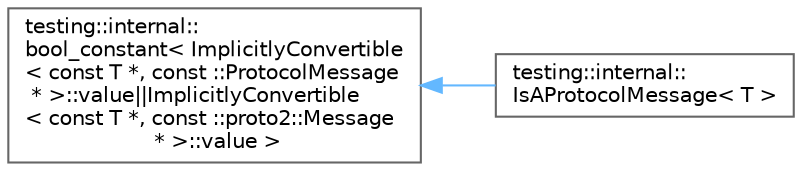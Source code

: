 digraph "Gráfico de jerarquía de clases"
{
 // LATEX_PDF_SIZE
  bgcolor="transparent";
  edge [fontname=Helvetica,fontsize=10,labelfontname=Helvetica,labelfontsize=10];
  node [fontname=Helvetica,fontsize=10,shape=box,height=0.2,width=0.4];
  rankdir="LR";
  Node0 [id="Node000000",label="testing::internal::\lbool_constant\< ImplicitlyConvertible\l\< const T *, const ::ProtocolMessage\l * \>::value\|\|ImplicitlyConvertible\l\< const T *, const ::proto2::Message\l * \>::value \>",height=0.2,width=0.4,color="grey40", fillcolor="white", style="filled",URL="$structtesting_1_1internal_1_1bool__constant.html",tooltip=" "];
  Node0 -> Node1 [id="edge22_Node000000_Node000001",dir="back",color="steelblue1",style="solid",tooltip=" "];
  Node1 [id="Node000001",label="testing::internal::\lIsAProtocolMessage\< T \>",height=0.2,width=0.4,color="grey40", fillcolor="white", style="filled",URL="$structtesting_1_1internal_1_1_is_a_protocol_message.html",tooltip=" "];
}
